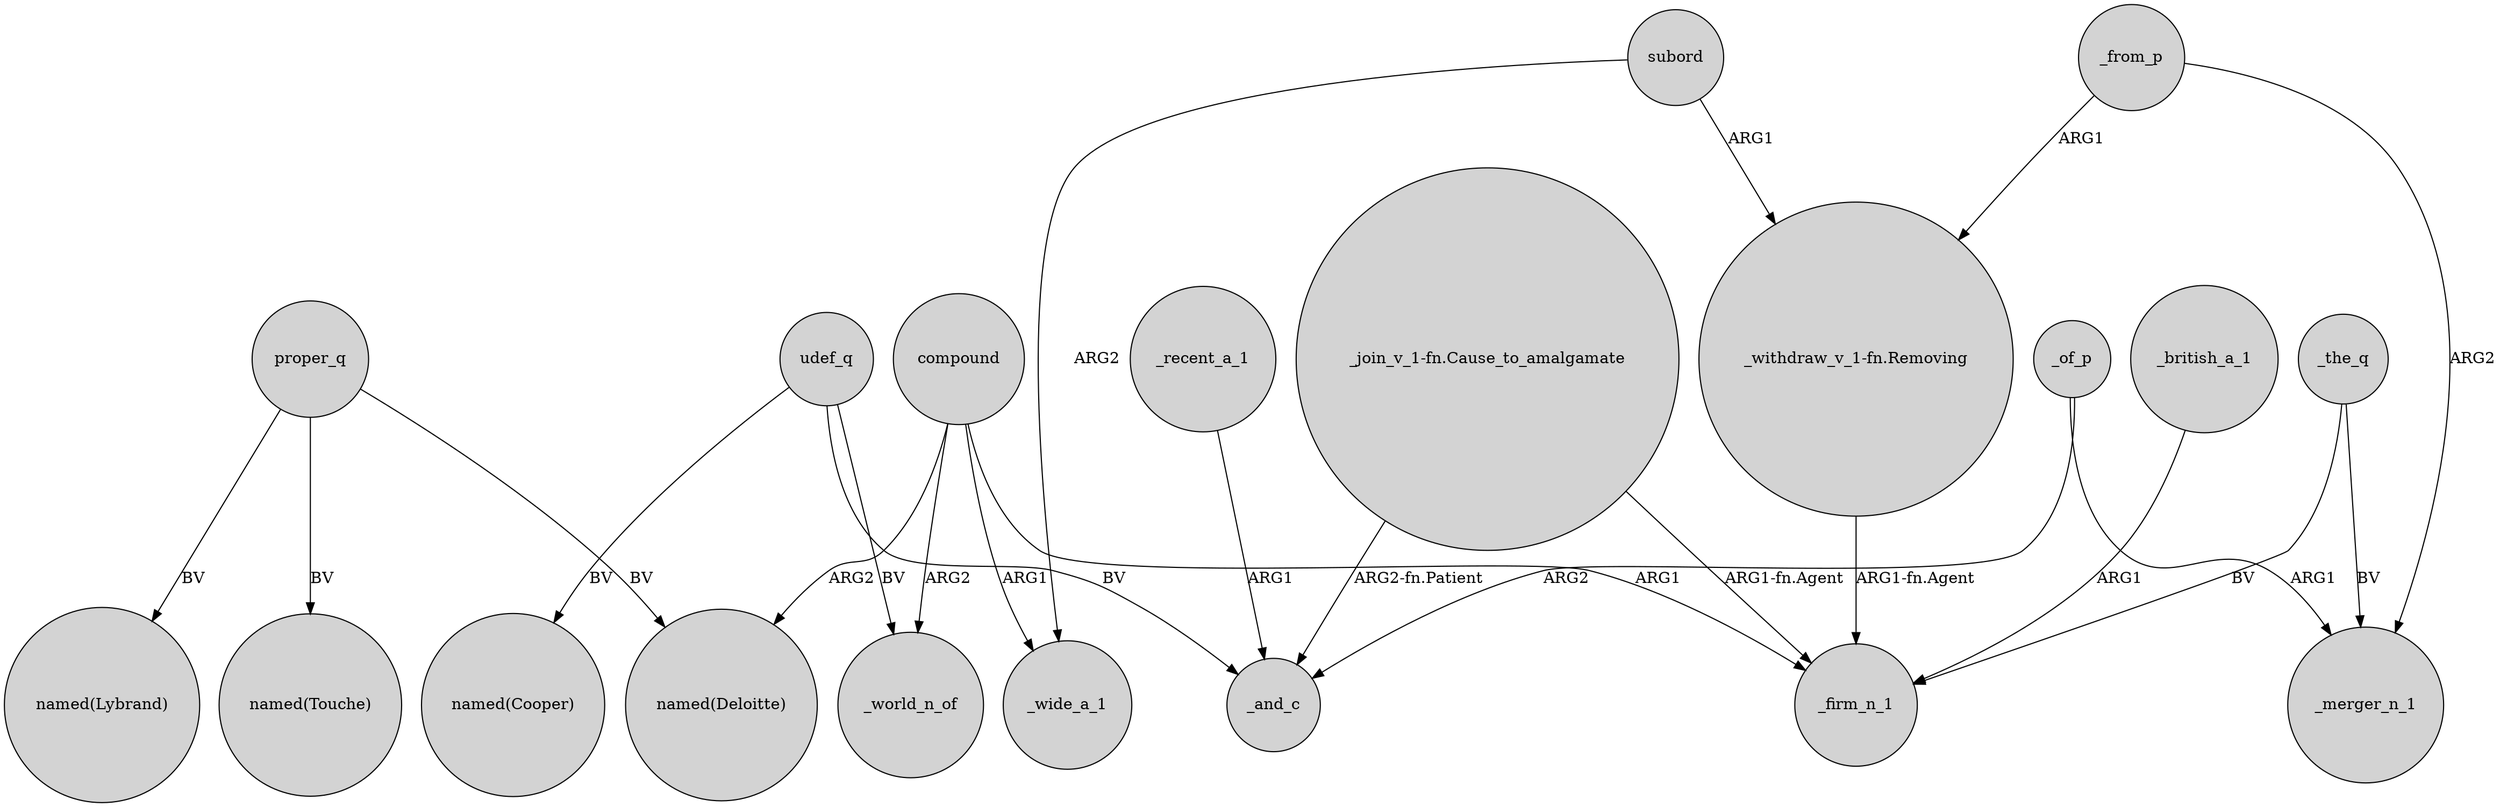 digraph {
	node [shape=circle style=filled]
	compound -> "named(Deloitte)" [label=ARG2]
	proper_q -> "named(Touche)" [label=BV]
	proper_q -> "named(Deloitte)" [label=BV]
	compound -> _world_n_of [label=ARG2]
	subord -> "_withdraw_v_1-fn.Removing" [label=ARG1]
	_of_p -> _merger_n_1 [label=ARG1]
	_of_p -> _and_c [label=ARG2]
	udef_q -> _world_n_of [label=BV]
	_british_a_1 -> _firm_n_1 [label=ARG1]
	_the_q -> _merger_n_1 [label=BV]
	_recent_a_1 -> _and_c [label=ARG1]
	subord -> _wide_a_1 [label=ARG2]
	"_join_v_1-fn.Cause_to_amalgamate" -> _and_c [label="ARG2-fn.Patient"]
	"_join_v_1-fn.Cause_to_amalgamate" -> _firm_n_1 [label="ARG1-fn.Agent"]
	udef_q -> "named(Cooper)" [label=BV]
	compound -> _wide_a_1 [label=ARG1]
	proper_q -> "named(Lybrand)" [label=BV]
	compound -> _firm_n_1 [label=ARG1]
	_the_q -> _firm_n_1 [label=BV]
	_from_p -> "_withdraw_v_1-fn.Removing" [label=ARG1]
	"_withdraw_v_1-fn.Removing" -> _firm_n_1 [label="ARG1-fn.Agent"]
	udef_q -> _and_c [label=BV]
	_from_p -> _merger_n_1 [label=ARG2]
}
